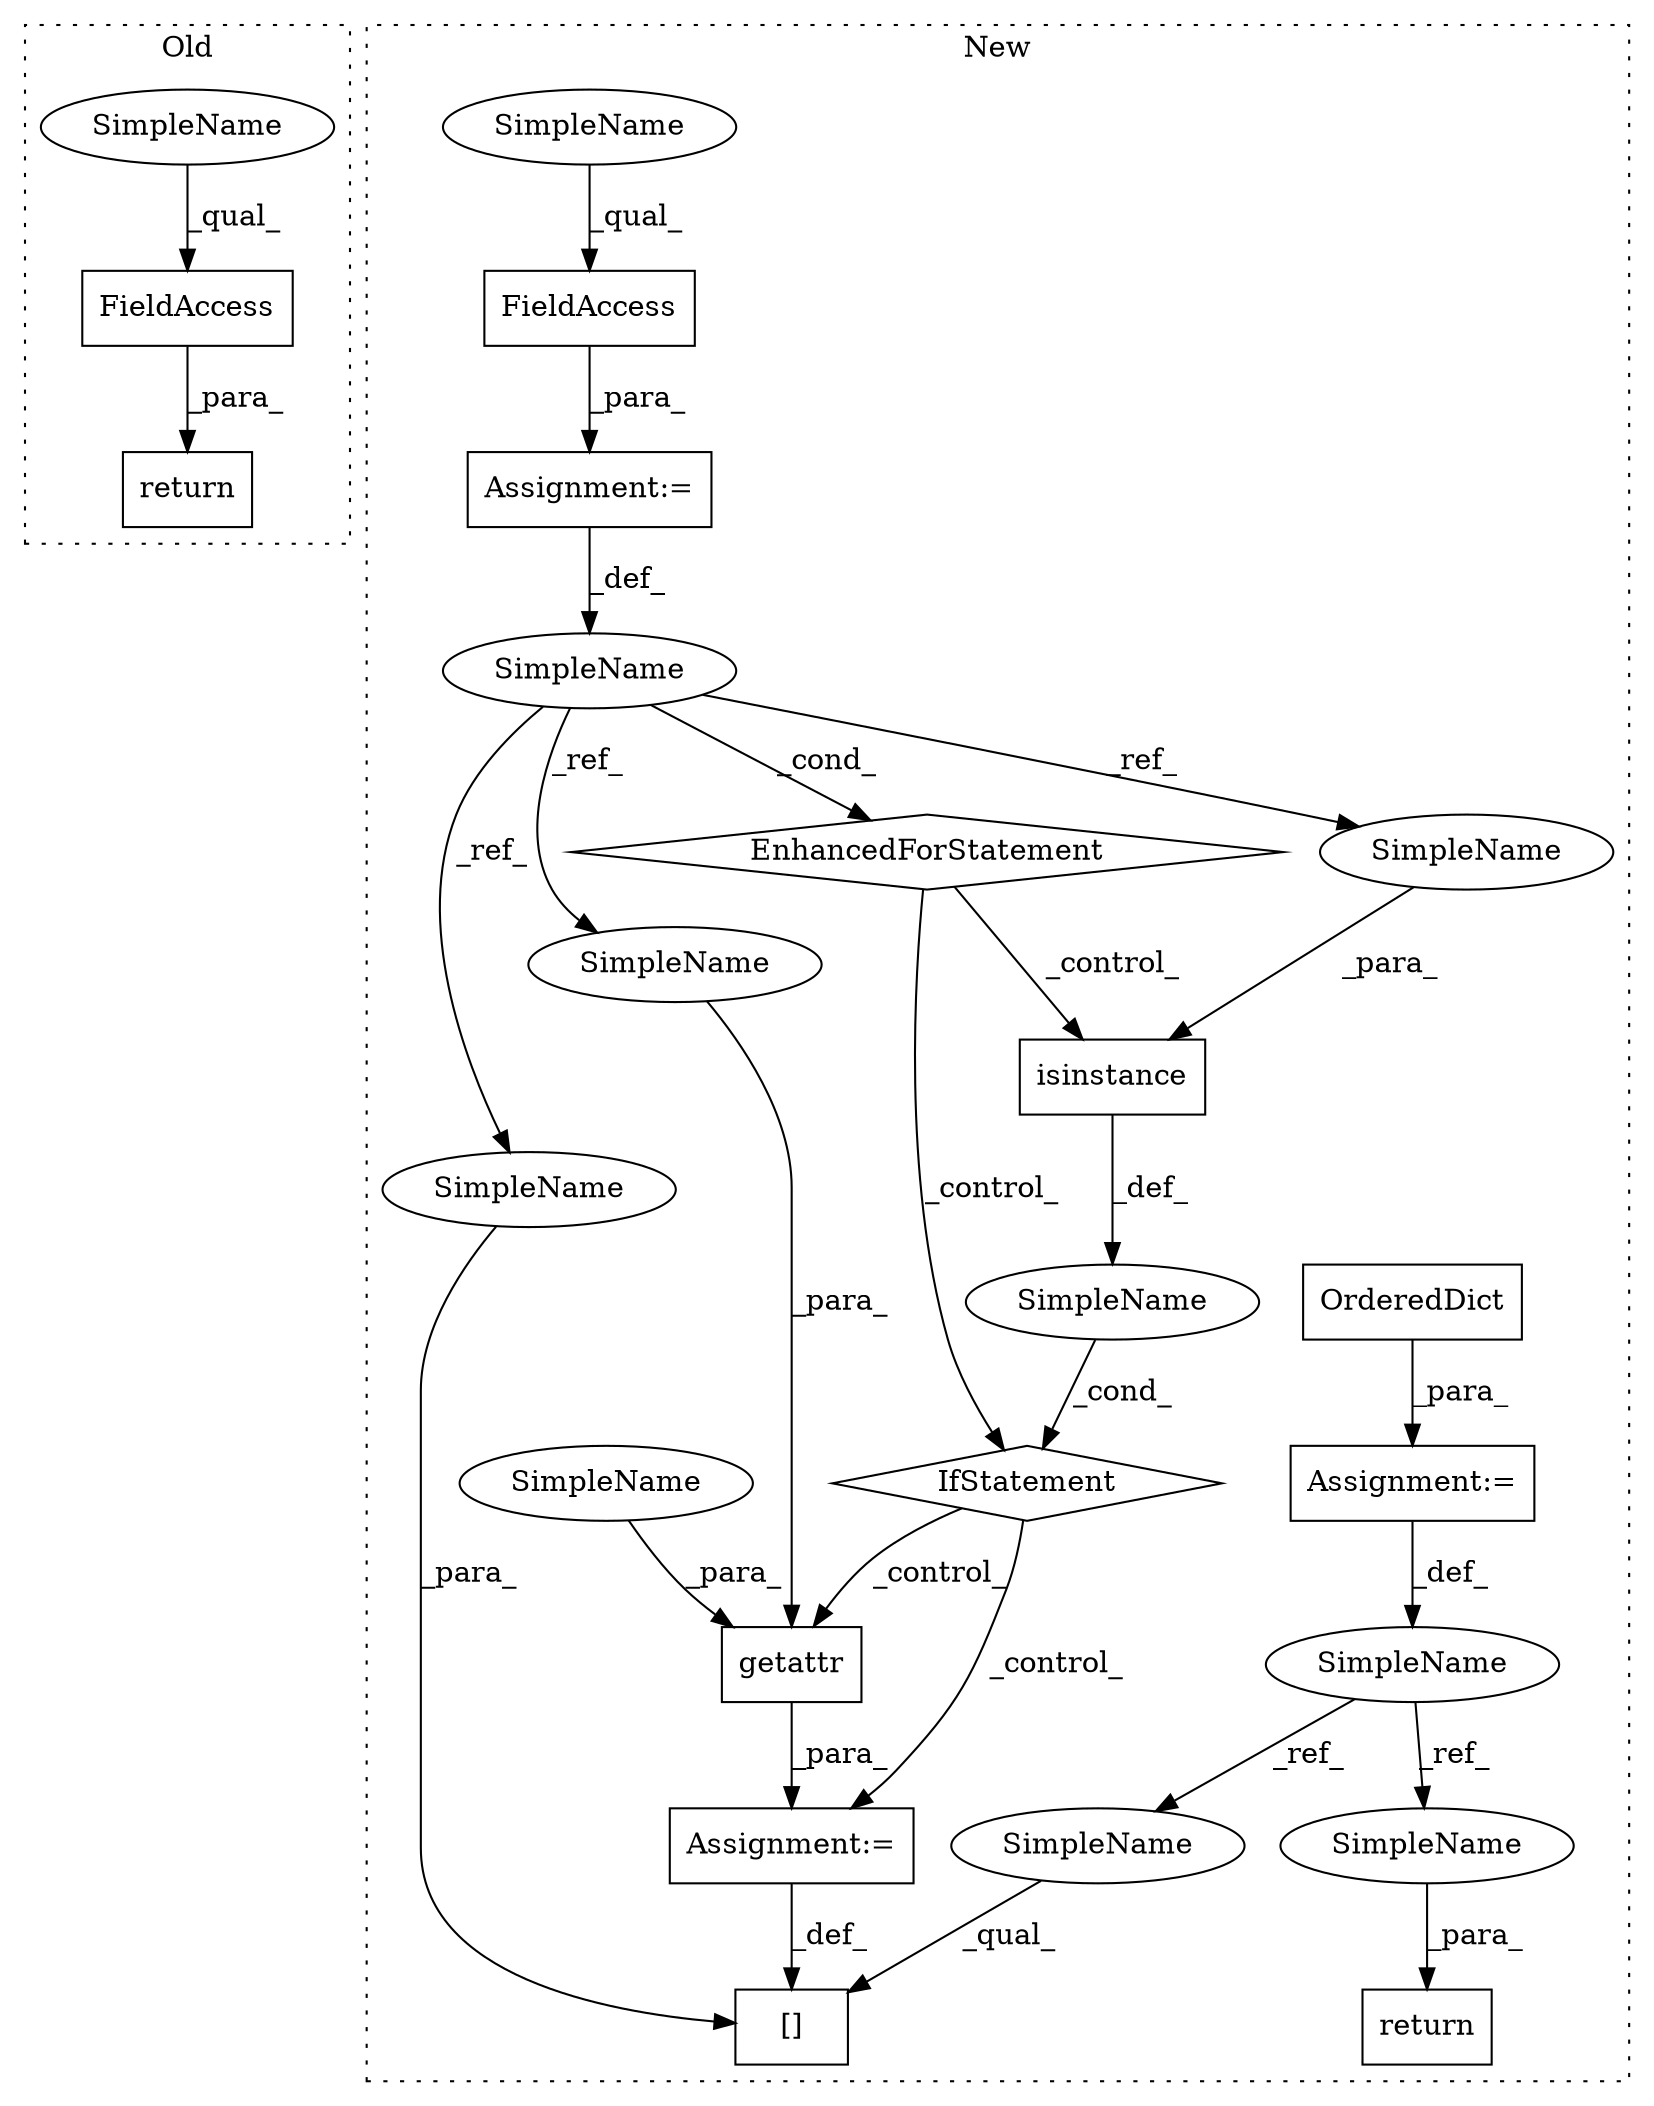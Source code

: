 digraph G {
subgraph cluster0 {
1 [label="return" a="41" s="828" l="7" shape="box"];
9 [label="FieldAccess" a="22" s="835" l="10" shape="box"];
17 [label="SimpleName" a="42" s="835" l="4" shape="ellipse"];
label = "Old";
style="dotted";
}
subgraph cluster1 {
2 [label="OrderedDict" a="32" s="1404" l="13" shape="box"];
3 [label="return" a="41" s="1608" l="7" shape="box"];
4 [label="Assignment:=" a="7" s="1403" l="1" shape="box"];
5 [label="[]" a="2" s="1553,1568" l="11,1" shape="box"];
6 [label="SimpleName" a="42" s="1393" l="10" shape="ellipse"];
7 [label="Assignment:=" a="7" s="1569" l="1" shape="box"];
8 [label="EnhancedForStatement" a="70" s="1423,1504" l="53,2" shape="diamond"];
10 [label="SimpleName" a="42" s="" l="" shape="ellipse"];
11 [label="IfStatement" a="25" s="1514,1541" l="4,2" shape="diamond"];
12 [label="SimpleName" a="42" s="1480" l="4" shape="ellipse"];
13 [label="isinstance" a="32" s="1518,1540" l="11,1" shape="box"];
14 [label="getattr" a="32" s="1570,1587" l="8,1" shape="box"];
15 [label="FieldAccess" a="22" s="1487" l="17" shape="box"];
16 [label="Assignment:=" a="7" s="1423,1504" l="53,2" shape="box"];
18 [label="SimpleName" a="42" s="1583" l="4" shape="ellipse"];
19 [label="SimpleName" a="42" s="1564" l="4" shape="ellipse"];
20 [label="SimpleName" a="42" s="1529" l="4" shape="ellipse"];
21 [label="SimpleName" a="42" s="1615" l="10" shape="ellipse"];
22 [label="SimpleName" a="42" s="1553" l="10" shape="ellipse"];
23 [label="SimpleName" a="42" s="1578" l="4" shape="ellipse"];
24 [label="SimpleName" a="42" s="1487" l="4" shape="ellipse"];
label = "New";
style="dotted";
}
2 -> 4 [label="_para_"];
4 -> 6 [label="_def_"];
6 -> 21 [label="_ref_"];
6 -> 22 [label="_ref_"];
7 -> 5 [label="_def_"];
8 -> 11 [label="_control_"];
8 -> 13 [label="_control_"];
9 -> 1 [label="_para_"];
10 -> 11 [label="_cond_"];
11 -> 14 [label="_control_"];
11 -> 7 [label="_control_"];
12 -> 8 [label="_cond_"];
12 -> 19 [label="_ref_"];
12 -> 18 [label="_ref_"];
12 -> 20 [label="_ref_"];
13 -> 10 [label="_def_"];
14 -> 7 [label="_para_"];
15 -> 16 [label="_para_"];
16 -> 12 [label="_def_"];
17 -> 9 [label="_qual_"];
18 -> 14 [label="_para_"];
19 -> 5 [label="_para_"];
20 -> 13 [label="_para_"];
21 -> 3 [label="_para_"];
22 -> 5 [label="_qual_"];
23 -> 14 [label="_para_"];
24 -> 15 [label="_qual_"];
}